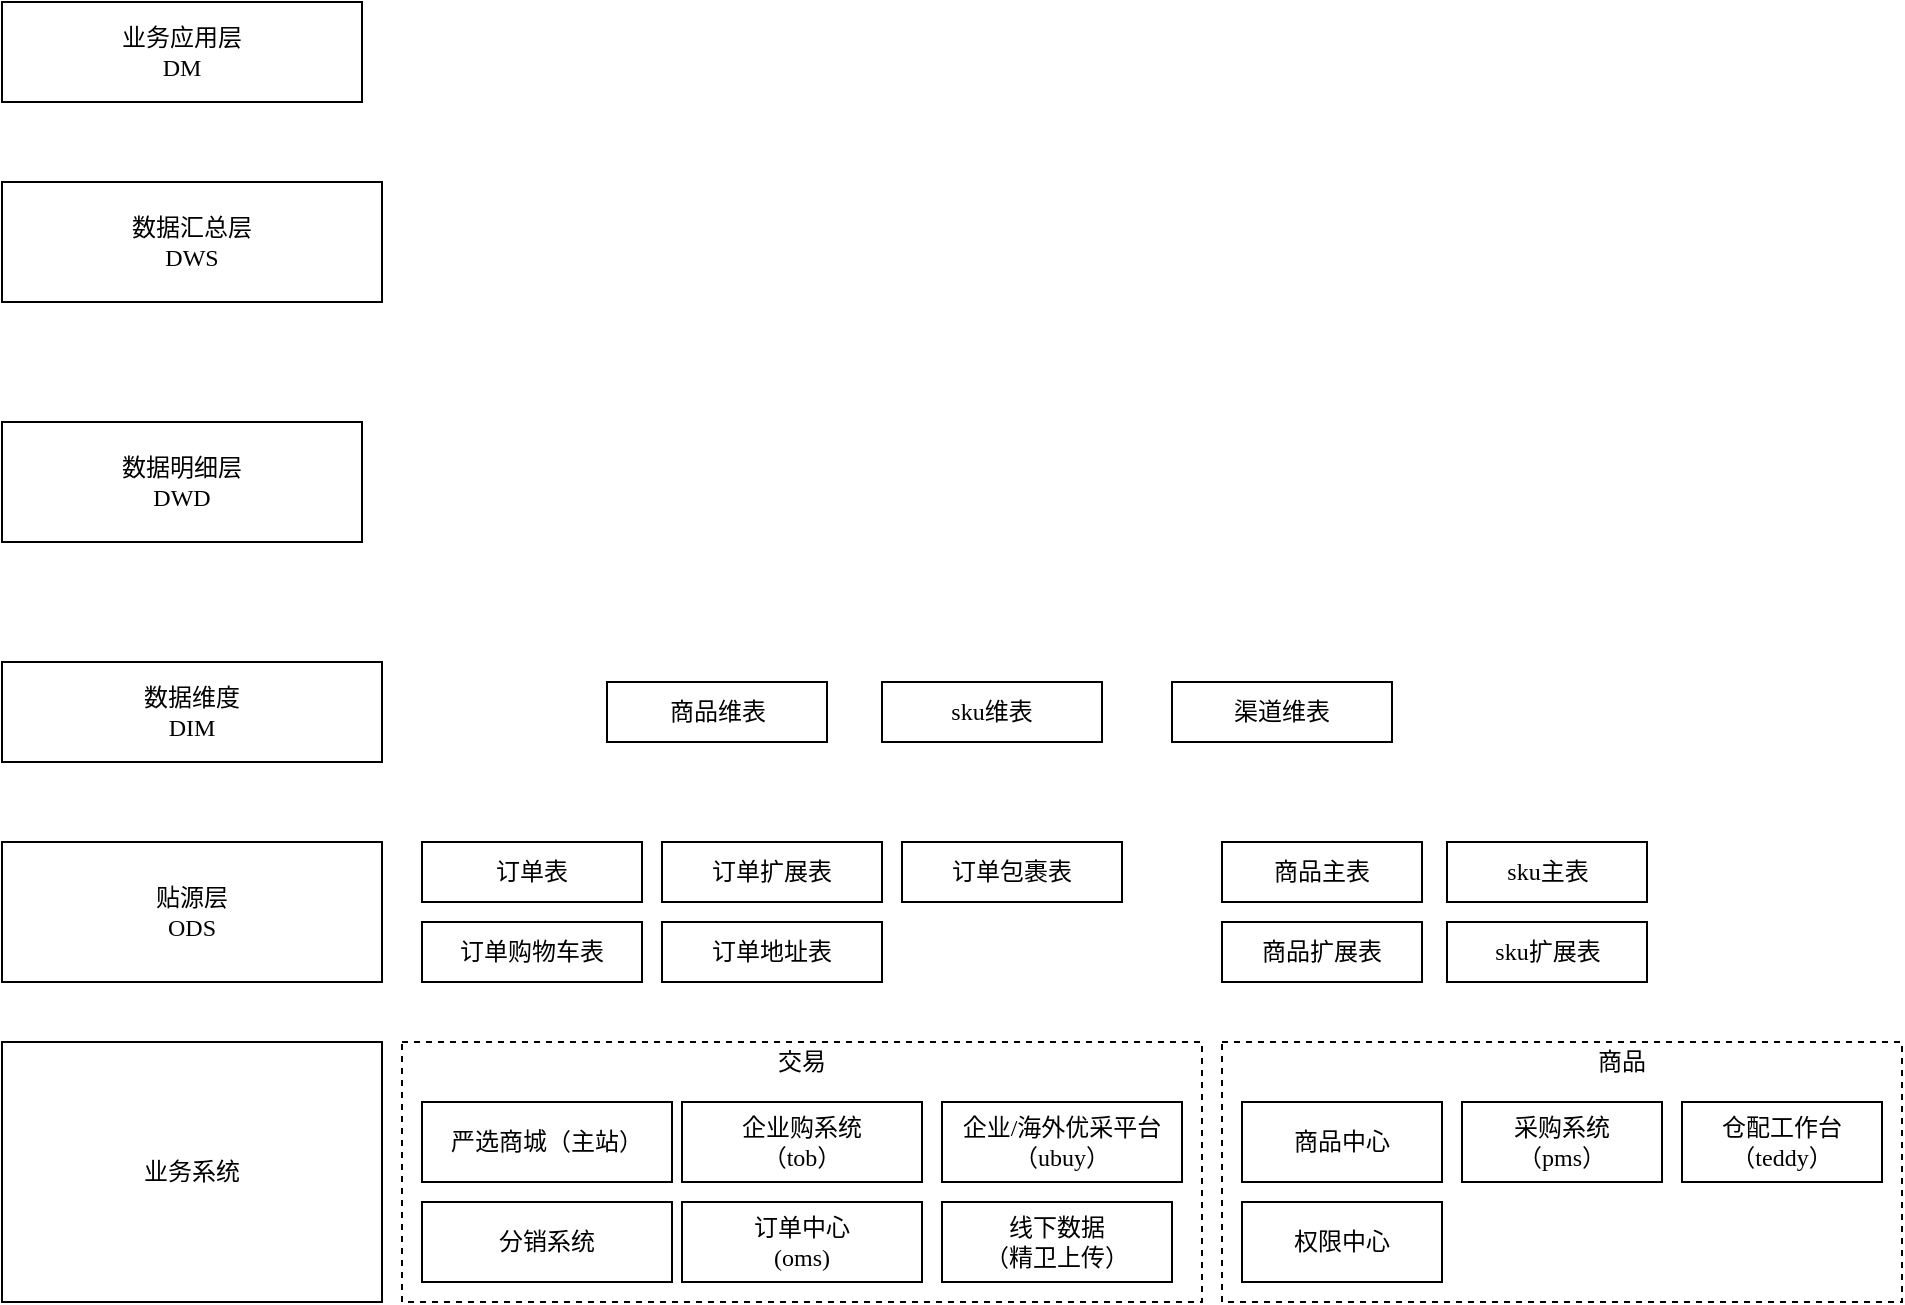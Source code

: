 <mxfile version="22.1.11" type="github">
  <diagram name="第 1 页" id="VuKKYdippvmsp-2qlO2M">
    <mxGraphModel dx="1386" dy="499" grid="1" gridSize="10" guides="1" tooltips="1" connect="1" arrows="1" fold="1" page="1" pageScale="1" pageWidth="827" pageHeight="1169" math="0" shadow="0">
      <root>
        <mxCell id="0" />
        <mxCell id="1" parent="0" />
        <mxCell id="KCwfQXM3cd3Utm9D9eWa-1" value="" style="rounded=0;whiteSpace=wrap;html=1;glass=0;dashed=1;" vertex="1" parent="1">
          <mxGeometry x="50" y="780" width="400" height="130" as="geometry" />
        </mxCell>
        <mxCell id="bTk-zeeERNAB_hrSNlrv-1" value="严选商城（主站）" style="rounded=0;whiteSpace=wrap;html=1;fontStyle=0;fontFamily=微软雅黑;" parent="1" vertex="1">
          <mxGeometry x="60" y="810" width="125" height="40" as="geometry" />
        </mxCell>
        <mxCell id="bTk-zeeERNAB_hrSNlrv-2" value="分销系统" style="rounded=0;whiteSpace=wrap;html=1;fontStyle=0;fontFamily=微软雅黑;" parent="1" vertex="1">
          <mxGeometry x="60" y="860" width="125" height="40" as="geometry" />
        </mxCell>
        <mxCell id="bTk-zeeERNAB_hrSNlrv-3" value="订单中心&lt;br&gt;(oms)" style="rounded=0;whiteSpace=wrap;html=1;fontStyle=0;fontFamily=微软雅黑;" parent="1" vertex="1">
          <mxGeometry x="190" y="860" width="120" height="40" as="geometry" />
        </mxCell>
        <mxCell id="bTk-zeeERNAB_hrSNlrv-4" value="企业购系统&lt;br&gt;（tob）" style="rounded=0;whiteSpace=wrap;html=1;fontStyle=0;fontFamily=微软雅黑;" parent="1" vertex="1">
          <mxGeometry x="190" y="810" width="120" height="40" as="geometry" />
        </mxCell>
        <mxCell id="bTk-zeeERNAB_hrSNlrv-6" value="线下数据&lt;br&gt;（精卫上传）" style="rounded=0;whiteSpace=wrap;html=1;fontStyle=0;fontFamily=微软雅黑;" parent="1" vertex="1">
          <mxGeometry x="320" y="860" width="115" height="40" as="geometry" />
        </mxCell>
        <mxCell id="bTk-zeeERNAB_hrSNlrv-9" value="业务系统" style="rounded=0;whiteSpace=wrap;html=1;fontStyle=0;fontFamily=微软雅黑;" parent="1" vertex="1">
          <mxGeometry x="-150" y="780" width="190" height="130" as="geometry" />
        </mxCell>
        <mxCell id="bTk-zeeERNAB_hrSNlrv-10" value="贴源层&lt;br&gt;ODS" style="rounded=0;whiteSpace=wrap;html=1;fontStyle=0;fontFamily=微软雅黑;" parent="1" vertex="1">
          <mxGeometry x="-150" y="680" width="190" height="70" as="geometry" />
        </mxCell>
        <mxCell id="bTk-zeeERNAB_hrSNlrv-11" value="数据明细层&lt;br&gt;DWD" style="rounded=0;whiteSpace=wrap;html=1;fontStyle=0;fontFamily=微软雅黑;" parent="1" vertex="1">
          <mxGeometry x="-150" y="470" width="180" height="60" as="geometry" />
        </mxCell>
        <mxCell id="bTk-zeeERNAB_hrSNlrv-12" value="数据汇总层&lt;br&gt;DWS" style="rounded=0;whiteSpace=wrap;html=1;fontStyle=0;fontFamily=微软雅黑;" parent="1" vertex="1">
          <mxGeometry x="-150" y="350" width="190" height="60" as="geometry" />
        </mxCell>
        <mxCell id="bTk-zeeERNAB_hrSNlrv-13" value="业务应用层&lt;br&gt;DM" style="rounded=0;whiteSpace=wrap;html=1;fontStyle=0;fontFamily=微软雅黑;" parent="1" vertex="1">
          <mxGeometry x="-150" y="260" width="180" height="50" as="geometry" />
        </mxCell>
        <mxCell id="bTk-zeeERNAB_hrSNlrv-14" value="数据维度&lt;br&gt;DIM" style="rounded=0;whiteSpace=wrap;html=1;fontStyle=0;fontFamily=微软雅黑;" parent="1" vertex="1">
          <mxGeometry x="-150" y="590" width="190" height="50" as="geometry" />
        </mxCell>
        <mxCell id="bTk-zeeERNAB_hrSNlrv-16" value="企业/海外优采平台&lt;br&gt;（ubuy）" style="rounded=0;whiteSpace=wrap;html=1;fontStyle=0;fontFamily=微软雅黑;" parent="1" vertex="1">
          <mxGeometry x="320" y="810" width="120" height="40" as="geometry" />
        </mxCell>
        <mxCell id="KCwfQXM3cd3Utm9D9eWa-3" value="交易" style="text;html=1;strokeColor=none;fillColor=none;align=center;verticalAlign=middle;whiteSpace=wrap;rounded=0;horizontal=0;rotation=90;" vertex="1" parent="1">
          <mxGeometry x="237.5" y="720" width="25" height="140" as="geometry" />
        </mxCell>
        <mxCell id="KCwfQXM3cd3Utm9D9eWa-6" value="" style="rounded=0;whiteSpace=wrap;html=1;glass=0;dashed=1;" vertex="1" parent="1">
          <mxGeometry x="460" y="780" width="340" height="130" as="geometry" />
        </mxCell>
        <mxCell id="KCwfQXM3cd3Utm9D9eWa-7" value="商品中心" style="rounded=0;whiteSpace=wrap;html=1;fontStyle=0;fontFamily=微软雅黑;" vertex="1" parent="1">
          <mxGeometry x="470" y="810" width="100" height="40" as="geometry" />
        </mxCell>
        <mxCell id="KCwfQXM3cd3Utm9D9eWa-13" value="商品" style="text;html=1;strokeColor=none;fillColor=none;align=center;verticalAlign=middle;whiteSpace=wrap;rounded=0;horizontal=0;rotation=90;" vertex="1" parent="1">
          <mxGeometry x="647.5" y="720" width="25" height="140" as="geometry" />
        </mxCell>
        <mxCell id="KCwfQXM3cd3Utm9D9eWa-14" value="采购系统&lt;br&gt;（pms）" style="rounded=0;whiteSpace=wrap;html=1;fontStyle=0;fontFamily=微软雅黑;" vertex="1" parent="1">
          <mxGeometry x="580" y="810" width="100" height="40" as="geometry" />
        </mxCell>
        <mxCell id="KCwfQXM3cd3Utm9D9eWa-15" value="仓配工作台&lt;br&gt;（teddy）" style="rounded=0;whiteSpace=wrap;html=1;fontStyle=0;fontFamily=微软雅黑;" vertex="1" parent="1">
          <mxGeometry x="690" y="810" width="100" height="40" as="geometry" />
        </mxCell>
        <mxCell id="KCwfQXM3cd3Utm9D9eWa-16" value="权限中心" style="rounded=0;whiteSpace=wrap;html=1;fontStyle=0;fontFamily=微软雅黑;" vertex="1" parent="1">
          <mxGeometry x="470" y="860" width="100" height="40" as="geometry" />
        </mxCell>
        <mxCell id="KCwfQXM3cd3Utm9D9eWa-17" value="订单表" style="rounded=0;whiteSpace=wrap;html=1;fontStyle=0;fontFamily=微软雅黑;" vertex="1" parent="1">
          <mxGeometry x="60" y="680" width="110" height="30" as="geometry" />
        </mxCell>
        <mxCell id="KCwfQXM3cd3Utm9D9eWa-18" value="订单地址表" style="rounded=0;whiteSpace=wrap;html=1;fontStyle=0;fontFamily=微软雅黑;" vertex="1" parent="1">
          <mxGeometry x="180" y="720" width="110" height="30" as="geometry" />
        </mxCell>
        <mxCell id="KCwfQXM3cd3Utm9D9eWa-19" value="订单购物车表" style="rounded=0;whiteSpace=wrap;html=1;fontStyle=0;fontFamily=微软雅黑;" vertex="1" parent="1">
          <mxGeometry x="60" y="720" width="110" height="30" as="geometry" />
        </mxCell>
        <mxCell id="KCwfQXM3cd3Utm9D9eWa-20" value="商品主表" style="rounded=0;whiteSpace=wrap;html=1;fontStyle=0;fontFamily=微软雅黑;" vertex="1" parent="1">
          <mxGeometry x="460" y="680" width="100" height="30" as="geometry" />
        </mxCell>
        <mxCell id="KCwfQXM3cd3Utm9D9eWa-21" value="商品扩展表" style="rounded=0;whiteSpace=wrap;html=1;fontStyle=0;fontFamily=微软雅黑;" vertex="1" parent="1">
          <mxGeometry x="460" y="720" width="100" height="30" as="geometry" />
        </mxCell>
        <mxCell id="KCwfQXM3cd3Utm9D9eWa-22" value="sku主表" style="rounded=0;whiteSpace=wrap;html=1;fontStyle=0;fontFamily=微软雅黑;" vertex="1" parent="1">
          <mxGeometry x="572.5" y="680" width="100" height="30" as="geometry" />
        </mxCell>
        <mxCell id="KCwfQXM3cd3Utm9D9eWa-23" value="sku扩展表" style="rounded=0;whiteSpace=wrap;html=1;fontStyle=0;fontFamily=微软雅黑;" vertex="1" parent="1">
          <mxGeometry x="572.5" y="720" width="100" height="30" as="geometry" />
        </mxCell>
        <mxCell id="KCwfQXM3cd3Utm9D9eWa-25" value="订单扩展表" style="rounded=0;whiteSpace=wrap;html=1;fontStyle=0;fontFamily=微软雅黑;" vertex="1" parent="1">
          <mxGeometry x="180" y="680" width="110" height="30" as="geometry" />
        </mxCell>
        <mxCell id="KCwfQXM3cd3Utm9D9eWa-26" value="订单包裹表" style="rounded=0;whiteSpace=wrap;html=1;fontStyle=0;fontFamily=微软雅黑;" vertex="1" parent="1">
          <mxGeometry x="300" y="680" width="110" height="30" as="geometry" />
        </mxCell>
        <mxCell id="KCwfQXM3cd3Utm9D9eWa-27" value="渠道维表" style="rounded=0;whiteSpace=wrap;html=1;fontStyle=0;fontFamily=微软雅黑;" vertex="1" parent="1">
          <mxGeometry x="435" y="600" width="110" height="30" as="geometry" />
        </mxCell>
        <mxCell id="KCwfQXM3cd3Utm9D9eWa-28" value="商品维表" style="rounded=0;whiteSpace=wrap;html=1;fontStyle=0;fontFamily=微软雅黑;" vertex="1" parent="1">
          <mxGeometry x="152.5" y="600" width="110" height="30" as="geometry" />
        </mxCell>
        <mxCell id="KCwfQXM3cd3Utm9D9eWa-29" value="sku维表" style="rounded=0;whiteSpace=wrap;html=1;fontStyle=0;fontFamily=微软雅黑;" vertex="1" parent="1">
          <mxGeometry x="290" y="600" width="110" height="30" as="geometry" />
        </mxCell>
      </root>
    </mxGraphModel>
  </diagram>
</mxfile>
